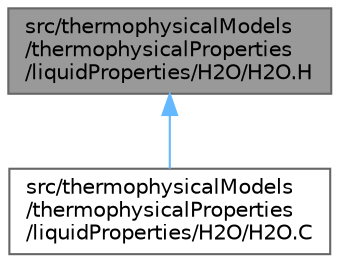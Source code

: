 digraph "src/thermophysicalModels/thermophysicalProperties/liquidProperties/H2O/H2O.H"
{
 // LATEX_PDF_SIZE
  bgcolor="transparent";
  edge [fontname=Helvetica,fontsize=10,labelfontname=Helvetica,labelfontsize=10];
  node [fontname=Helvetica,fontsize=10,shape=box,height=0.2,width=0.4];
  Node1 [id="Node000001",label="src/thermophysicalModels\l/thermophysicalProperties\l/liquidProperties/H2O/H2O.H",height=0.2,width=0.4,color="gray40", fillcolor="grey60", style="filled", fontcolor="black",tooltip=" "];
  Node1 -> Node2 [id="edge1_Node000001_Node000002",dir="back",color="steelblue1",style="solid",tooltip=" "];
  Node2 [id="Node000002",label="src/thermophysicalModels\l/thermophysicalProperties\l/liquidProperties/H2O/H2O.C",height=0.2,width=0.4,color="grey40", fillcolor="white", style="filled",URL="$H2O_8C.html",tooltip=" "];
}
